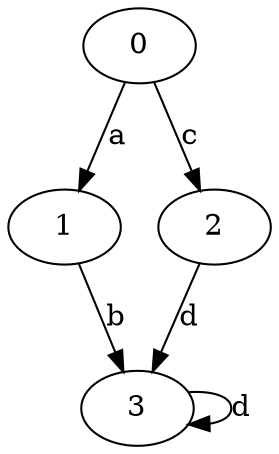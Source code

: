digraph G {
        0 [init=1][match=0]
        1 [init=0][match=0]
        2 [init=0][match=0]
        3 [init=0][match=1]
        0->1 [label=a]
        1->3 [label=b]
        0->2 [label=c]
        2->3 [label=d]
        3->3 [label=d]
}
